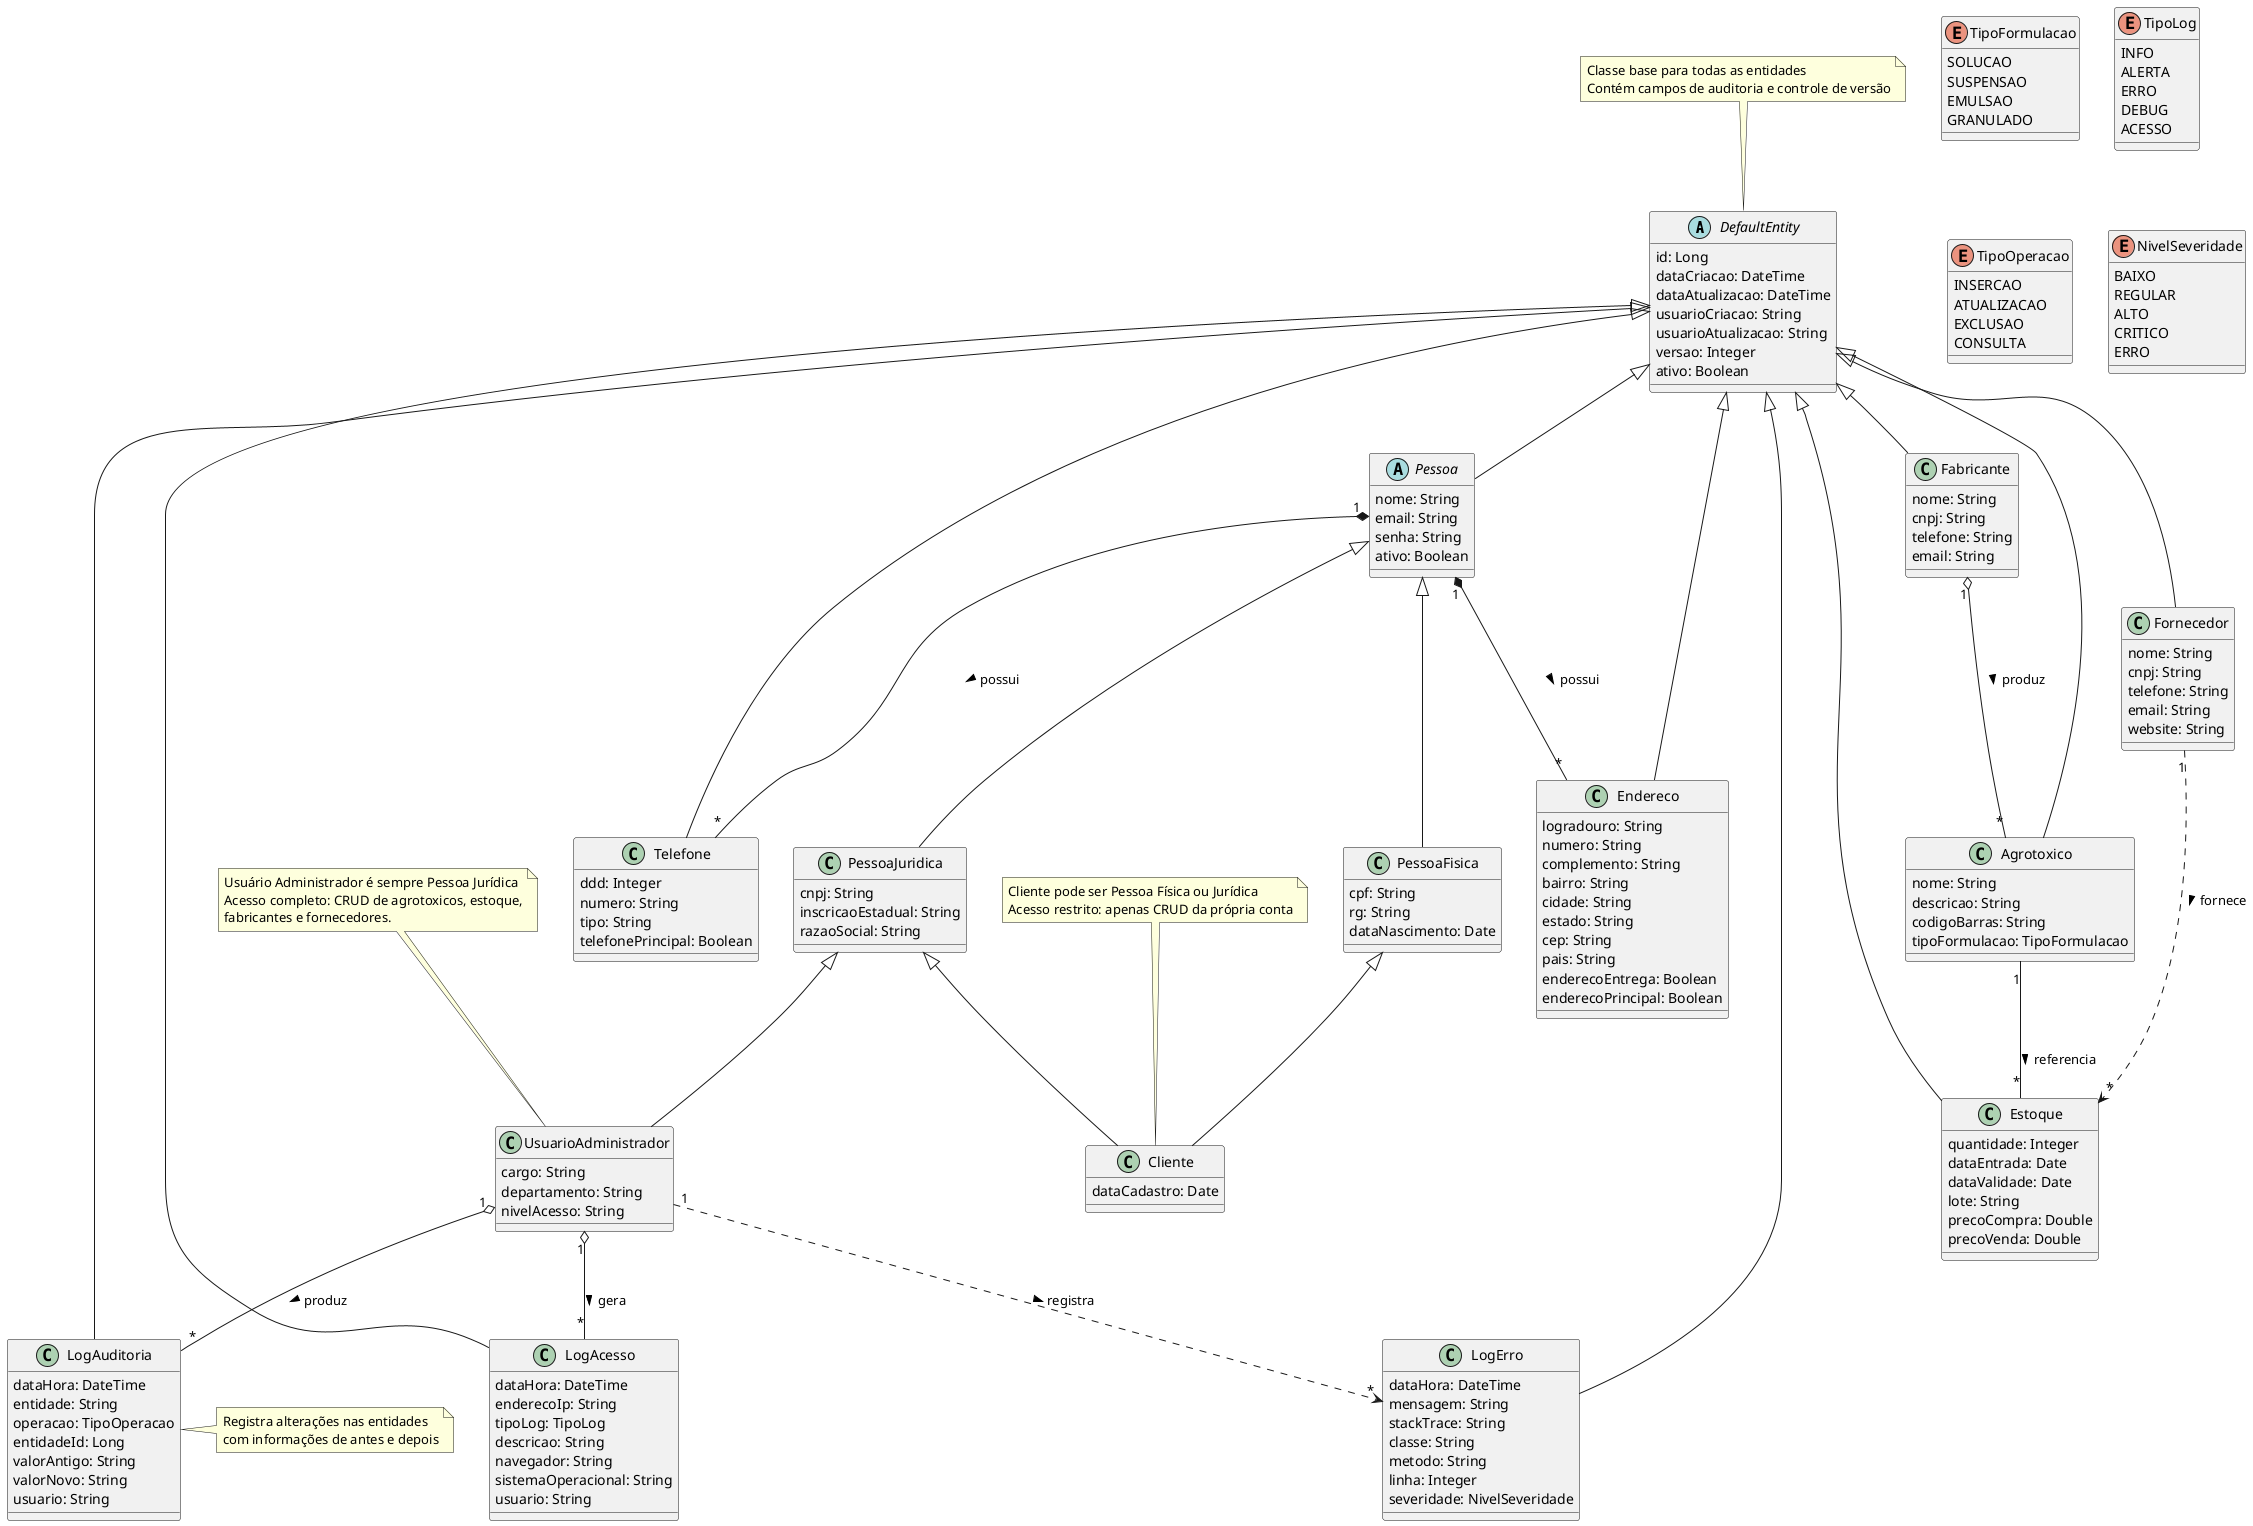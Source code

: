 @startuml

abstract class DefaultEntity {
  id: Long
  dataCriacao: DateTime
  dataAtualizacao: DateTime
  usuarioCriacao: String
  usuarioAtualizacao: String
  versao: Integer
  ativo: Boolean
}

abstract class Pessoa {
  nome: String
  email: String
  senha: String
  ativo: Boolean
}

class PessoaFisica {
  cpf: String
  rg: String
  dataNascimento: Date
}

class PessoaJuridica {
  cnpj: String
  inscricaoEstadual: String
  razaoSocial: String
}

class Cliente {
  dataCadastro: Date
}

class UsuarioAdministrador {
  cargo: String
  departamento: String
  nivelAcesso: String
}

class Endereco {
  logradouro: String
  numero: String
  complemento: String
  bairro: String
  cidade: String
  estado: String
  cep: String
  pais: String
  enderecoEntrega: Boolean
  enderecoPrincipal: Boolean
}

class Telefone {
  ddd: Integer
  numero: String
  tipo: String
  telefonePrincipal: Boolean
}

class Fabricante {
  nome: String
  cnpj: String
  telefone: String
  email: String
}

class Agrotoxico {
  nome: String
  descricao: String
  codigoBarras: String
  tipoFormulacao: TipoFormulacao
}

class Fornecedor {
  nome: String
  cnpj: String
  telefone: String
  email: String
  website: String
}

class Estoque {
  quantidade: Integer
  dataEntrada: Date
  dataValidade: Date
  lote: String
  precoCompra: Double
  precoVenda: Double
}

class LogAcesso {
  dataHora: DateTime
  enderecoIp: String
  tipoLog: TipoLog
  descricao: String
  navegador: String
  sistemaOperacional: String
  usuario: String
}

class LogAuditoria {
  dataHora: DateTime
  entidade: String
  operacao: TipoOperacao
  entidadeId: Long
  valorAntigo: String
  valorNovo: String
  usuario: String
}

class LogErro {
  dataHora: DateTime
  mensagem: String
  stackTrace: String
  classe: String
  metodo: String
  linha: Integer
  severidade: NivelSeveridade
}

enum TipoFormulacao {
  SOLUCAO
  SUSPENSAO
  EMULSAO
  GRANULADO
}

enum TipoLog {
  INFO
  ALERTA
  ERRO
  DEBUG
  ACESSO
}

enum TipoOperacao {
  INSERCAO
  ATUALIZACAO
  EXCLUSAO
  CONSULTA
}

enum NivelSeveridade {
  BAIXO
  REGULAR
  ALTO
  CRITICO
  ERRO
}

' Herança de DefaultEntity
DefaultEntity <|-- Pessoa
DefaultEntity <|-- Endereco
DefaultEntity <|-- Telefone
DefaultEntity <|-- Fabricante
DefaultEntity <|-- Agrotoxico
DefaultEntity <|-- Fornecedor
DefaultEntity <|-- Estoque
DefaultEntity <|-- LogAcesso
DefaultEntity <|-- LogAuditoria
DefaultEntity <|-- LogErro

' Herança de Pessoa
Pessoa <|-- PessoaFisica
Pessoa <|-- PessoaJuridica
PessoaFisica <|-- Cliente
PessoaJuridica <|-- Cliente
PessoaJuridica <|-- UsuarioAdministrador

Pessoa "1" *-- "*" Endereco : possui >
Pessoa "1" *-- "*" Telefone : possui >
Fabricante "1" o-- "*" Agrotoxico : produz >
Fornecedor "1" ..> "*" Estoque : fornece >
Agrotoxico "1" -- "*" Estoque : referencia >

UsuarioAdministrador "1" o-- "*" LogAcesso : gera >
UsuarioAdministrador "1" o-- "*" LogAuditoria : produz >
UsuarioAdministrador "1" ..> "*" LogErro : registra >

' Notas
note top of Cliente
  Cliente pode ser Pessoa Física ou Jurídica
  Acesso restrito: apenas CRUD da própria conta
end note

note top of UsuarioAdministrador
  Usuário Administrador é sempre Pessoa Jurídica
  Acesso completo: CRUD de agrotoxicos, estoque,
  fabricantes e fornecedores.
end note

note top of DefaultEntity
  Classe base para todas as entidades
  Contém campos de auditoria e controle de versão
end note

note right of LogAuditoria
  Registra alterações nas entidades
  com informações de antes e depois
end note

@enduml